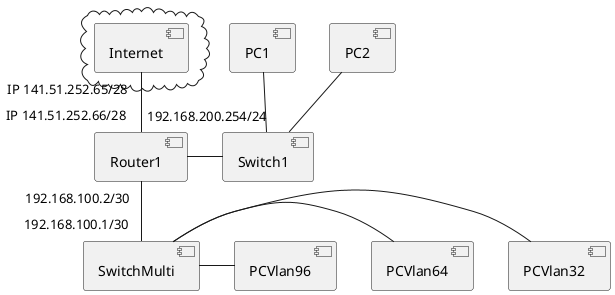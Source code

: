 @startuml
[Router1]
cloud {
    [Internet]
}
[Switch1]
[SwitchMulti]
[PC1]
[PC2]
[PCVlan32]
[PCVlan64]
[PCVlan96]


[Internet] "IP 141.51.252.65/28" -- "IP 141.51.252.66/28" [Router1]
[Router1] "192.168.100.2/30" -- "192.168.100.1/30" [SwitchMulti]
[SwitchMulti] - [PCVlan32]
[SwitchMulti] - [PCVlan64]
[SwitchMulti] - [PCVlan96]


[Router1] "192.168.200.254/24" - [Switch1]
[PC1] -- [Switch1]
[PC2] -- [Switch1]

@enduml